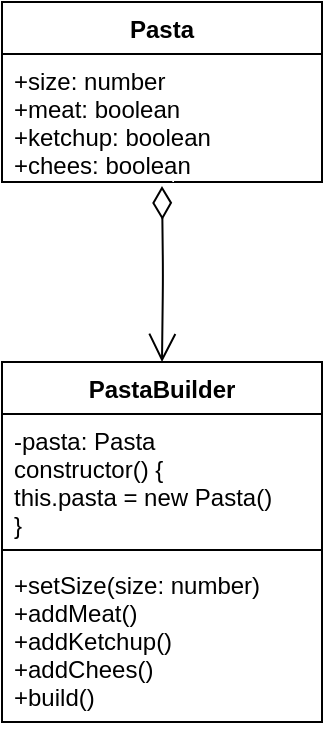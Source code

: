 <mxfile>
    <diagram id="RbPamPtnaqhEI18QSO-Z" name="Page-1">
        <mxGraphModel dx="1118" dy="790" grid="1" gridSize="10" guides="1" tooltips="1" connect="1" arrows="1" fold="1" page="1" pageScale="1" pageWidth="827" pageHeight="1169" math="0" shadow="0">
            <root>
                <mxCell id="0"/>
                <mxCell id="1" parent="0"/>
                <mxCell id="_ZeYNxcyshSyg0p6yTmS-1" value="Pasta" style="swimlane;fontStyle=1;align=center;verticalAlign=top;childLayout=stackLayout;horizontal=1;startSize=26;horizontalStack=0;resizeParent=1;resizeParentMax=0;resizeLast=0;collapsible=1;marginBottom=0;" parent="1" vertex="1">
                    <mxGeometry x="170" y="50" width="160" height="90" as="geometry"/>
                </mxCell>
                <mxCell id="_ZeYNxcyshSyg0p6yTmS-2" value="+size: number&#10;+meat: boolean&#10;+ketchup: boolean&#10;+chees: boolean" style="text;strokeColor=none;fillColor=none;align=left;verticalAlign=top;spacingLeft=4;spacingRight=4;overflow=hidden;rotatable=0;points=[[0,0.5],[1,0.5]];portConstraint=eastwest;" parent="_ZeYNxcyshSyg0p6yTmS-1" vertex="1">
                    <mxGeometry y="26" width="160" height="64" as="geometry"/>
                </mxCell>
                <mxCell id="_ZeYNxcyshSyg0p6yTmS-5" value="PastaBuilder" style="swimlane;fontStyle=1;align=center;verticalAlign=top;childLayout=stackLayout;horizontal=1;startSize=26;horizontalStack=0;resizeParent=1;resizeParentMax=0;resizeLast=0;collapsible=1;marginBottom=0;" parent="1" vertex="1">
                    <mxGeometry x="170" y="230" width="160" height="180" as="geometry"/>
                </mxCell>
                <mxCell id="_ZeYNxcyshSyg0p6yTmS-6" value="-pasta: Pasta&#10;constructor() {&#10;this.pasta = new Pasta()&#10;}" style="text;strokeColor=none;fillColor=none;align=left;verticalAlign=top;spacingLeft=4;spacingRight=4;overflow=hidden;rotatable=0;points=[[0,0.5],[1,0.5]];portConstraint=eastwest;" parent="_ZeYNxcyshSyg0p6yTmS-5" vertex="1">
                    <mxGeometry y="26" width="160" height="64" as="geometry"/>
                </mxCell>
                <mxCell id="_ZeYNxcyshSyg0p6yTmS-7" value="" style="line;strokeWidth=1;fillColor=none;align=left;verticalAlign=middle;spacingTop=-1;spacingLeft=3;spacingRight=3;rotatable=0;labelPosition=right;points=[];portConstraint=eastwest;" parent="_ZeYNxcyshSyg0p6yTmS-5" vertex="1">
                    <mxGeometry y="90" width="160" height="8" as="geometry"/>
                </mxCell>
                <mxCell id="_ZeYNxcyshSyg0p6yTmS-8" value="+setSize(size: number)&#10;+addMeat()&#10;+addKetchup()&#10;+addChees()&#10;+build()" style="text;strokeColor=none;fillColor=none;align=left;verticalAlign=top;spacingLeft=4;spacingRight=4;overflow=hidden;rotatable=0;points=[[0,0.5],[1,0.5]];portConstraint=eastwest;" parent="_ZeYNxcyshSyg0p6yTmS-5" vertex="1">
                    <mxGeometry y="98" width="160" height="82" as="geometry"/>
                </mxCell>
                <mxCell id="_ZeYNxcyshSyg0p6yTmS-30" value="1" style="endArrow=open;html=1;endSize=12;startArrow=diamondThin;startSize=14;startFill=0;edgeStyle=orthogonalEdgeStyle;align=left;verticalAlign=bottom;fontSize=1;entryX=0.5;entryY=0;entryDx=0;entryDy=0;" parent="1" target="_ZeYNxcyshSyg0p6yTmS-5" edge="1">
                    <mxGeometry x="-1" y="3" relative="1" as="geometry">
                        <mxPoint x="250" y="142" as="sourcePoint"/>
                        <mxPoint x="370" y="290" as="targetPoint"/>
                    </mxGeometry>
                </mxCell>
            </root>
        </mxGraphModel>
    </diagram>
</mxfile>